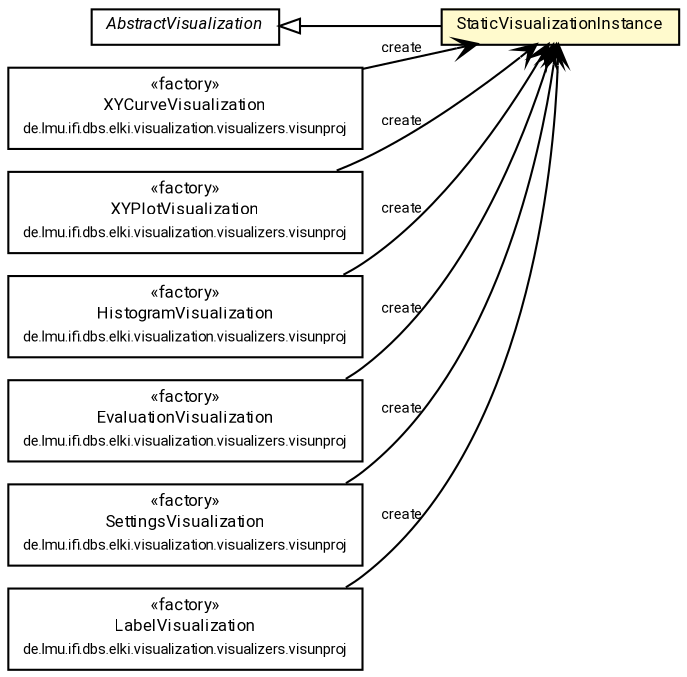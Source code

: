 #!/usr/local/bin/dot
#
# Class diagram 
# Generated by UMLGraph version R5_7_2-60-g0e99a6 (http://www.spinellis.gr/umlgraph/)
#

digraph G {
	graph [fontnames="svg"]
	edge [fontname="Roboto",fontsize=7,labelfontname="Roboto",labelfontsize=7,color="black"];
	node [fontname="Roboto",fontcolor="black",fontsize=8,shape=plaintext,margin=0,width=0,height=0];
	nodesep=0.15;
	ranksep=0.25;
	rankdir=LR;
	// de.lmu.ifi.dbs.elki.visualization.visualizers.StaticVisualizationInstance
	c10023252 [label=<<table title="de.lmu.ifi.dbs.elki.visualization.visualizers.StaticVisualizationInstance" border="0" cellborder="1" cellspacing="0" cellpadding="2" bgcolor="lemonChiffon" href="StaticVisualizationInstance.html" target="_parent">
		<tr><td><table border="0" cellspacing="0" cellpadding="1">
		<tr><td align="center" balign="center"> <font face="Roboto">StaticVisualizationInstance</font> </td></tr>
		</table></td></tr>
		</table>>, URL="StaticVisualizationInstance.html"];
	// de.lmu.ifi.dbs.elki.visualization.visualizers.AbstractVisualization
	c10023253 [label=<<table title="de.lmu.ifi.dbs.elki.visualization.visualizers.AbstractVisualization" border="0" cellborder="1" cellspacing="0" cellpadding="2" href="AbstractVisualization.html" target="_parent">
		<tr><td><table border="0" cellspacing="0" cellpadding="1">
		<tr><td align="center" balign="center"> <font face="Roboto"><i>AbstractVisualization</i></font> </td></tr>
		</table></td></tr>
		</table>>, URL="AbstractVisualization.html"];
	// de.lmu.ifi.dbs.elki.visualization.visualizers.visunproj.XYCurveVisualization
	c10023260 [label=<<table title="de.lmu.ifi.dbs.elki.visualization.visualizers.visunproj.XYCurveVisualization" border="0" cellborder="1" cellspacing="0" cellpadding="2" href="visunproj/XYCurveVisualization.html" target="_parent">
		<tr><td><table border="0" cellspacing="0" cellpadding="1">
		<tr><td align="center" balign="center"> &#171;factory&#187; </td></tr>
		<tr><td align="center" balign="center"> <font face="Roboto">XYCurveVisualization</font> </td></tr>
		<tr><td align="center" balign="center"> <font face="Roboto" point-size="7.0">de.lmu.ifi.dbs.elki.visualization.visualizers.visunproj</font> </td></tr>
		</table></td></tr>
		</table>>, URL="visunproj/XYCurveVisualization.html"];
	// de.lmu.ifi.dbs.elki.visualization.visualizers.visunproj.XYPlotVisualization
	c10023272 [label=<<table title="de.lmu.ifi.dbs.elki.visualization.visualizers.visunproj.XYPlotVisualization" border="0" cellborder="1" cellspacing="0" cellpadding="2" href="visunproj/XYPlotVisualization.html" target="_parent">
		<tr><td><table border="0" cellspacing="0" cellpadding="1">
		<tr><td align="center" balign="center"> &#171;factory&#187; </td></tr>
		<tr><td align="center" balign="center"> <font face="Roboto">XYPlotVisualization</font> </td></tr>
		<tr><td align="center" balign="center"> <font face="Roboto" point-size="7.0">de.lmu.ifi.dbs.elki.visualization.visualizers.visunproj</font> </td></tr>
		</table></td></tr>
		</table>>, URL="visunproj/XYPlotVisualization.html"];
	// de.lmu.ifi.dbs.elki.visualization.visualizers.visunproj.HistogramVisualization
	c10023275 [label=<<table title="de.lmu.ifi.dbs.elki.visualization.visualizers.visunproj.HistogramVisualization" border="0" cellborder="1" cellspacing="0" cellpadding="2" href="visunproj/HistogramVisualization.html" target="_parent">
		<tr><td><table border="0" cellspacing="0" cellpadding="1">
		<tr><td align="center" balign="center"> &#171;factory&#187; </td></tr>
		<tr><td align="center" balign="center"> <font face="Roboto">HistogramVisualization</font> </td></tr>
		<tr><td align="center" balign="center"> <font face="Roboto" point-size="7.0">de.lmu.ifi.dbs.elki.visualization.visualizers.visunproj</font> </td></tr>
		</table></td></tr>
		</table>>, URL="visunproj/HistogramVisualization.html"];
	// de.lmu.ifi.dbs.elki.visualization.visualizers.visunproj.EvaluationVisualization
	c10023276 [label=<<table title="de.lmu.ifi.dbs.elki.visualization.visualizers.visunproj.EvaluationVisualization" border="0" cellborder="1" cellspacing="0" cellpadding="2" href="visunproj/EvaluationVisualization.html" target="_parent">
		<tr><td><table border="0" cellspacing="0" cellpadding="1">
		<tr><td align="center" balign="center"> &#171;factory&#187; </td></tr>
		<tr><td align="center" balign="center"> <font face="Roboto">EvaluationVisualization</font> </td></tr>
		<tr><td align="center" balign="center"> <font face="Roboto" point-size="7.0">de.lmu.ifi.dbs.elki.visualization.visualizers.visunproj</font> </td></tr>
		</table></td></tr>
		</table>>, URL="visunproj/EvaluationVisualization.html"];
	// de.lmu.ifi.dbs.elki.visualization.visualizers.visunproj.SettingsVisualization
	c10023277 [label=<<table title="de.lmu.ifi.dbs.elki.visualization.visualizers.visunproj.SettingsVisualization" border="0" cellborder="1" cellspacing="0" cellpadding="2" href="visunproj/SettingsVisualization.html" target="_parent">
		<tr><td><table border="0" cellspacing="0" cellpadding="1">
		<tr><td align="center" balign="center"> &#171;factory&#187; </td></tr>
		<tr><td align="center" balign="center"> <font face="Roboto">SettingsVisualization</font> </td></tr>
		<tr><td align="center" balign="center"> <font face="Roboto" point-size="7.0">de.lmu.ifi.dbs.elki.visualization.visualizers.visunproj</font> </td></tr>
		</table></td></tr>
		</table>>, URL="visunproj/SettingsVisualization.html"];
	// de.lmu.ifi.dbs.elki.visualization.visualizers.visunproj.LabelVisualization
	c10023278 [label=<<table title="de.lmu.ifi.dbs.elki.visualization.visualizers.visunproj.LabelVisualization" border="0" cellborder="1" cellspacing="0" cellpadding="2" href="visunproj/LabelVisualization.html" target="_parent">
		<tr><td><table border="0" cellspacing="0" cellpadding="1">
		<tr><td align="center" balign="center"> &#171;factory&#187; </td></tr>
		<tr><td align="center" balign="center"> <font face="Roboto">LabelVisualization</font> </td></tr>
		<tr><td align="center" balign="center"> <font face="Roboto" point-size="7.0">de.lmu.ifi.dbs.elki.visualization.visualizers.visunproj</font> </td></tr>
		</table></td></tr>
		</table>>, URL="visunproj/LabelVisualization.html"];
	// de.lmu.ifi.dbs.elki.visualization.visualizers.StaticVisualizationInstance extends de.lmu.ifi.dbs.elki.visualization.visualizers.AbstractVisualization
	c10023253 -> c10023252 [arrowtail=empty,dir=back,weight=10];
	// de.lmu.ifi.dbs.elki.visualization.visualizers.visunproj.XYCurveVisualization navassoc de.lmu.ifi.dbs.elki.visualization.visualizers.StaticVisualizationInstance
	c10023260 -> c10023252 [arrowhead=open,weight=1,label="create"];
	// de.lmu.ifi.dbs.elki.visualization.visualizers.visunproj.XYPlotVisualization navassoc de.lmu.ifi.dbs.elki.visualization.visualizers.StaticVisualizationInstance
	c10023272 -> c10023252 [arrowhead=open,weight=1,label="create"];
	// de.lmu.ifi.dbs.elki.visualization.visualizers.visunproj.HistogramVisualization navassoc de.lmu.ifi.dbs.elki.visualization.visualizers.StaticVisualizationInstance
	c10023275 -> c10023252 [arrowhead=open,weight=1,label="create"];
	// de.lmu.ifi.dbs.elki.visualization.visualizers.visunproj.EvaluationVisualization navassoc de.lmu.ifi.dbs.elki.visualization.visualizers.StaticVisualizationInstance
	c10023276 -> c10023252 [arrowhead=open,weight=1,label="create"];
	// de.lmu.ifi.dbs.elki.visualization.visualizers.visunproj.SettingsVisualization navassoc de.lmu.ifi.dbs.elki.visualization.visualizers.StaticVisualizationInstance
	c10023277 -> c10023252 [arrowhead=open,weight=1,label="create"];
	// de.lmu.ifi.dbs.elki.visualization.visualizers.visunproj.LabelVisualization navassoc de.lmu.ifi.dbs.elki.visualization.visualizers.StaticVisualizationInstance
	c10023278 -> c10023252 [arrowhead=open,weight=1,label="create"];
}

